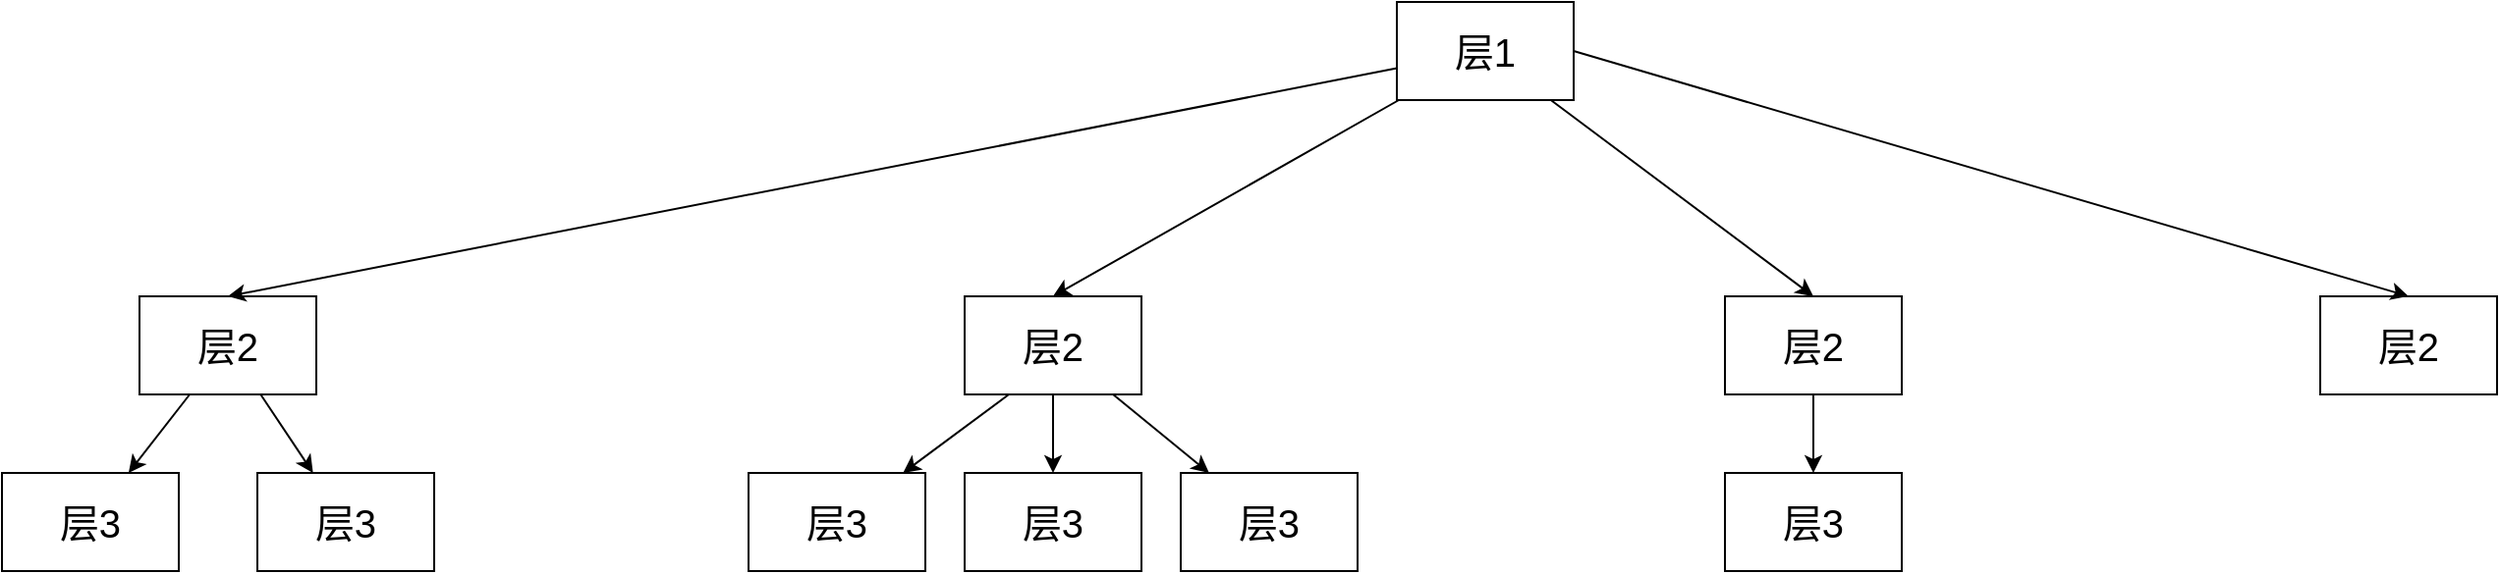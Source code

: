 <mxfile version="20.2.3" type="device"><diagram id="0bkEAkdl2yP65_JpFW9v" name="第 1 页"><mxGraphModel dx="2036" dy="844" grid="1" gridSize="10" guides="1" tooltips="1" connect="1" arrows="1" fold="1" page="1" pageScale="1" pageWidth="827" pageHeight="1169" math="0" shadow="0"><root><mxCell id="0"/><mxCell id="1" parent="0"/><mxCell id="1b4ml8-KmuXMtITTfD4S-1" value="&lt;font style=&quot;font-size: 20px;&quot;&gt;层1&lt;/font&gt;" style="rounded=0;whiteSpace=wrap;html=1;" parent="1" vertex="1"><mxGeometry x="570" y="80" width="90" height="50" as="geometry"/></mxCell><mxCell id="1b4ml8-KmuXMtITTfD4S-6" value="&lt;font style=&quot;font-size: 20px;&quot;&gt;层3&lt;/font&gt;" style="rounded=0;whiteSpace=wrap;html=1;" parent="1" vertex="1"><mxGeometry x="240" y="320" width="90" height="50" as="geometry"/></mxCell><mxCell id="1b4ml8-KmuXMtITTfD4S-7" value="&lt;font style=&quot;font-size: 20px;&quot;&gt;层3&lt;/font&gt;" style="rounded=0;whiteSpace=wrap;html=1;" parent="1" vertex="1"><mxGeometry x="-10" y="320" width="90" height="50" as="geometry"/></mxCell><mxCell id="1b4ml8-KmuXMtITTfD4S-8" value="&lt;font style=&quot;font-size: 20px;&quot;&gt;层2&lt;/font&gt;" style="rounded=0;whiteSpace=wrap;html=1;" parent="1" vertex="1"><mxGeometry x="350" y="230" width="90" height="50" as="geometry"/></mxCell><mxCell id="1b4ml8-KmuXMtITTfD4S-9" value="&lt;font style=&quot;font-size: 20px;&quot;&gt;层2&lt;/font&gt;" style="rounded=0;whiteSpace=wrap;html=1;" parent="1" vertex="1"><mxGeometry x="737" y="230" width="90" height="50" as="geometry"/></mxCell><mxCell id="1b4ml8-KmuXMtITTfD4S-10" value="&lt;font style=&quot;font-size: 20px;&quot;&gt;层3&lt;/font&gt;" style="rounded=0;whiteSpace=wrap;html=1;" parent="1" vertex="1"><mxGeometry x="-140" y="320" width="90" height="50" as="geometry"/></mxCell><mxCell id="1b4ml8-KmuXMtITTfD4S-11" value="&lt;font style=&quot;font-size: 20px;&quot;&gt;层2&lt;/font&gt;" style="rounded=0;whiteSpace=wrap;html=1;" parent="1" vertex="1"><mxGeometry x="-70" y="230" width="90" height="50" as="geometry"/></mxCell><mxCell id="1b4ml8-KmuXMtITTfD4S-12" value="&lt;font style=&quot;font-size: 20px;&quot;&gt;层3&lt;/font&gt;" style="rounded=0;whiteSpace=wrap;html=1;" parent="1" vertex="1"><mxGeometry x="350" y="320" width="90" height="50" as="geometry"/></mxCell><mxCell id="1b4ml8-KmuXMtITTfD4S-13" value="&lt;font style=&quot;font-size: 20px;&quot;&gt;层3&lt;/font&gt;" style="rounded=0;whiteSpace=wrap;html=1;" parent="1" vertex="1"><mxGeometry x="460" y="320" width="90" height="50" as="geometry"/></mxCell><mxCell id="1b4ml8-KmuXMtITTfD4S-14" value="&lt;font style=&quot;font-size: 20px;&quot;&gt;层3&lt;/font&gt;" style="rounded=0;whiteSpace=wrap;html=1;" parent="1" vertex="1"><mxGeometry x="737" y="320" width="90" height="50" as="geometry"/></mxCell><mxCell id="1b4ml8-KmuXMtITTfD4S-15" value="&lt;font style=&quot;font-size: 20px;&quot;&gt;层2&lt;/font&gt;" style="rounded=0;whiteSpace=wrap;html=1;" parent="1" vertex="1"><mxGeometry x="1040" y="230" width="90" height="50" as="geometry"/></mxCell><mxCell id="1b4ml8-KmuXMtITTfD4S-16" value="" style="endArrow=classic;html=1;rounded=0;fontSize=20;entryX=0.5;entryY=0;entryDx=0;entryDy=0;" parent="1" source="1b4ml8-KmuXMtITTfD4S-1" target="1b4ml8-KmuXMtITTfD4S-11" edge="1"><mxGeometry width="50" height="50" relative="1" as="geometry"><mxPoint x="440" y="450" as="sourcePoint"/><mxPoint x="490" y="400" as="targetPoint"/></mxGeometry></mxCell><mxCell id="1b4ml8-KmuXMtITTfD4S-17" value="" style="endArrow=classic;html=1;rounded=0;fontSize=20;" parent="1" source="1b4ml8-KmuXMtITTfD4S-11" target="1b4ml8-KmuXMtITTfD4S-10" edge="1"><mxGeometry width="50" height="50" relative="1" as="geometry"><mxPoint x="440" y="450" as="sourcePoint"/><mxPoint x="490" y="400" as="targetPoint"/></mxGeometry></mxCell><mxCell id="1b4ml8-KmuXMtITTfD4S-18" value="" style="endArrow=classic;html=1;rounded=0;fontSize=20;" parent="1" source="1b4ml8-KmuXMtITTfD4S-11" target="1b4ml8-KmuXMtITTfD4S-7" edge="1"><mxGeometry width="50" height="50" relative="1" as="geometry"><mxPoint x="440" y="450" as="sourcePoint"/><mxPoint x="490" y="400" as="targetPoint"/></mxGeometry></mxCell><mxCell id="1b4ml8-KmuXMtITTfD4S-19" value="" style="endArrow=classic;html=1;rounded=0;fontSize=20;entryX=0.5;entryY=0;entryDx=0;entryDy=0;" parent="1" source="1b4ml8-KmuXMtITTfD4S-1" target="1b4ml8-KmuXMtITTfD4S-8" edge="1"><mxGeometry width="50" height="50" relative="1" as="geometry"><mxPoint x="460" y="450" as="sourcePoint"/><mxPoint x="510" y="400" as="targetPoint"/></mxGeometry></mxCell><mxCell id="1b4ml8-KmuXMtITTfD4S-20" value="" style="endArrow=classic;html=1;rounded=0;fontSize=20;entryX=0.5;entryY=0;entryDx=0;entryDy=0;" parent="1" source="1b4ml8-KmuXMtITTfD4S-1" target="1b4ml8-KmuXMtITTfD4S-9" edge="1"><mxGeometry width="50" height="50" relative="1" as="geometry"><mxPoint x="460" y="450" as="sourcePoint"/><mxPoint x="510" y="400" as="targetPoint"/></mxGeometry></mxCell><mxCell id="1b4ml8-KmuXMtITTfD4S-21" value="" style="endArrow=classic;html=1;rounded=0;fontSize=20;exitX=1;exitY=0.5;exitDx=0;exitDy=0;entryX=0.5;entryY=0;entryDx=0;entryDy=0;" parent="1" source="1b4ml8-KmuXMtITTfD4S-1" target="1b4ml8-KmuXMtITTfD4S-15" edge="1"><mxGeometry width="50" height="50" relative="1" as="geometry"><mxPoint x="460" y="450" as="sourcePoint"/><mxPoint x="510" y="400" as="targetPoint"/></mxGeometry></mxCell><mxCell id="1b4ml8-KmuXMtITTfD4S-22" value="" style="endArrow=classic;html=1;rounded=0;fontSize=20;exitX=0.25;exitY=1;exitDx=0;exitDy=0;" parent="1" source="1b4ml8-KmuXMtITTfD4S-8" target="1b4ml8-KmuXMtITTfD4S-6" edge="1"><mxGeometry width="50" height="50" relative="1" as="geometry"><mxPoint x="390" y="450" as="sourcePoint"/><mxPoint x="440" y="400" as="targetPoint"/></mxGeometry></mxCell><mxCell id="1b4ml8-KmuXMtITTfD4S-23" value="" style="endArrow=classic;html=1;rounded=0;fontSize=20;" parent="1" source="1b4ml8-KmuXMtITTfD4S-8" target="1b4ml8-KmuXMtITTfD4S-12" edge="1"><mxGeometry width="50" height="50" relative="1" as="geometry"><mxPoint x="390" y="450" as="sourcePoint"/><mxPoint x="440" y="400" as="targetPoint"/></mxGeometry></mxCell><mxCell id="1b4ml8-KmuXMtITTfD4S-24" value="" style="endArrow=classic;html=1;rounded=0;fontSize=20;" parent="1" source="1b4ml8-KmuXMtITTfD4S-8" target="1b4ml8-KmuXMtITTfD4S-13" edge="1"><mxGeometry width="50" height="50" relative="1" as="geometry"><mxPoint x="390" y="450" as="sourcePoint"/><mxPoint x="440" y="400" as="targetPoint"/></mxGeometry></mxCell><mxCell id="1b4ml8-KmuXMtITTfD4S-25" value="" style="endArrow=classic;html=1;rounded=0;fontSize=20;exitX=0.5;exitY=1;exitDx=0;exitDy=0;" parent="1" source="1b4ml8-KmuXMtITTfD4S-9" target="1b4ml8-KmuXMtITTfD4S-14" edge="1"><mxGeometry width="50" height="50" relative="1" as="geometry"><mxPoint x="390" y="450" as="sourcePoint"/><mxPoint x="440" y="400" as="targetPoint"/></mxGeometry></mxCell></root></mxGraphModel></diagram></mxfile>